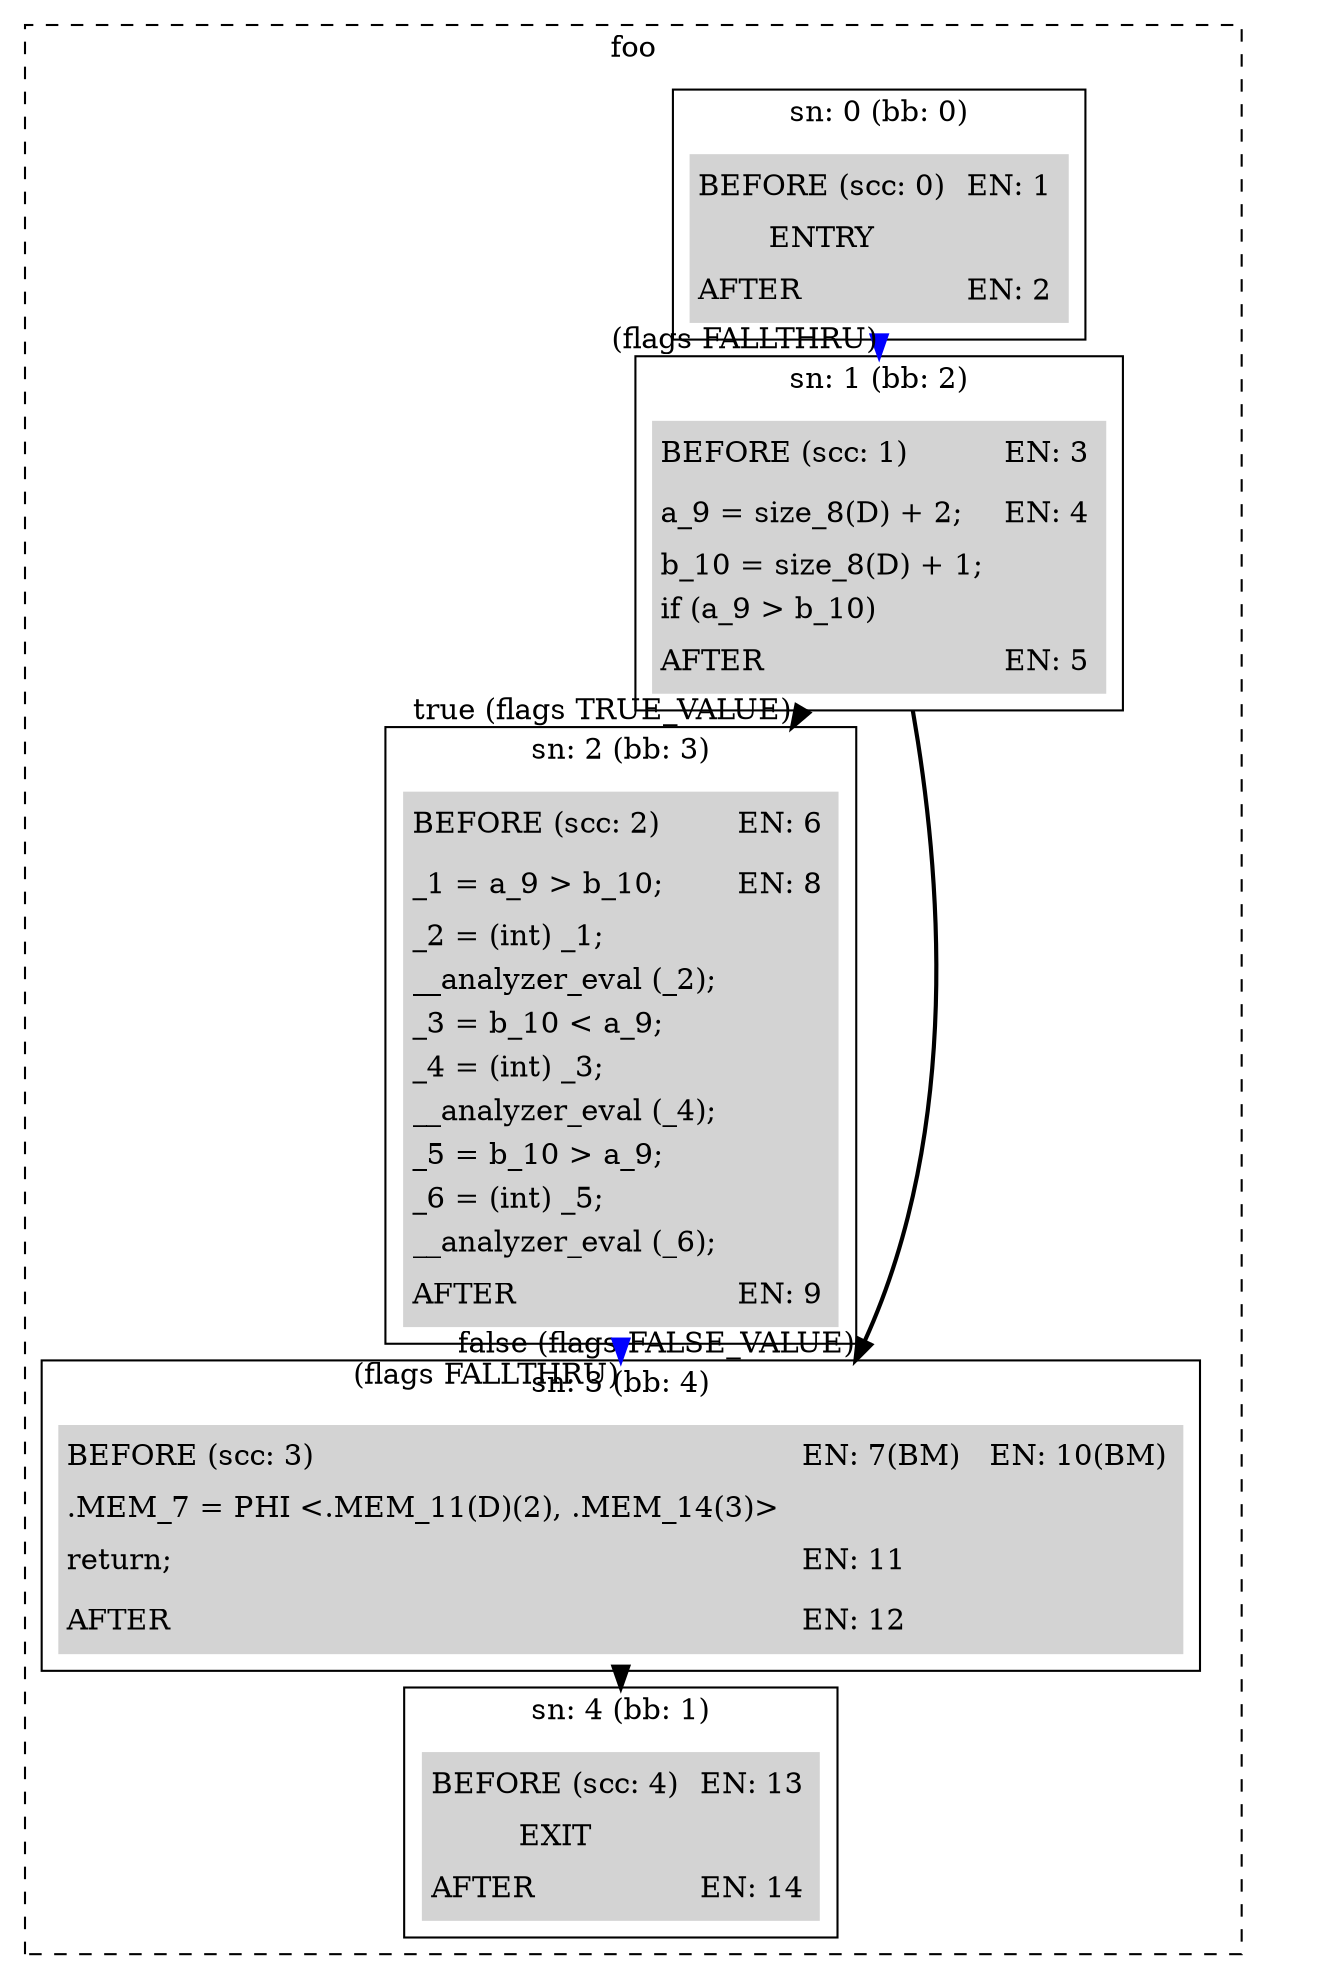 digraph "supergraph" {
  overlap=false;
  compound=true;
  subgraph "cluster_foo" {
style="dashed"; color="black"; label="foo";
    subgraph cluster_node_0 {
      style="solid";
      color="black";
      fillcolor="lightgrey";
      label="sn: 0 (bb: 0)";
      node_0 [shape=none,margin=0,style=filled,fillcolor=lightgrey,label=<<TABLE BORDER="0"><TR><TD ALIGN="LEFT">BEFORE (scc: 0)</TD><TD BGCOLOR="lightgrey"><TABLE BORDER="0"><TR><TD ALIGN="LEFT">EN: 1</TD></TR></TABLE></TD></TR><TR><TD>ENTRY</TD></TR>
<TR><TD ALIGN="LEFT">AFTER</TD><TD BGCOLOR="lightgrey"><TABLE BORDER="0"><TR><TD ALIGN="LEFT">EN: 2</TD></TR></TABLE></TD></TR></TABLE>>];

    }
    subgraph cluster_node_1 {
      style="solid";
      color="black";
      fillcolor="lightgrey";
      label="sn: 1 (bb: 2)";
      node_1 [shape=none,margin=0,style=filled,fillcolor=lightgrey,label=<<TABLE BORDER="0"><TR><TD ALIGN="LEFT">BEFORE (scc: 1)</TD><TD BGCOLOR="lightgrey"><TABLE BORDER="0"><TR><TD ALIGN="LEFT">EN: 3</TD></TR></TABLE></TD></TR><TR><TD ALIGN="LEFT">a_9 = size_8(D) + 2;</TD><TD BGCOLOR="lightgrey"><TABLE BORDER="0"><TR><TD ALIGN="LEFT">EN: 4</TD></TR></TABLE></TD></TR>
<TR><TD ALIGN="LEFT">b_10 = size_8(D) + 1;</TD><TD ALIGN="LEFT"></TD></TR>
<TR><TD ALIGN="LEFT">if (a_9 &gt; b_10)</TD><TD ALIGN="LEFT"></TD></TR>
<TR><TD ALIGN="LEFT">AFTER</TD><TD BGCOLOR="lightgrey"><TABLE BORDER="0"><TR><TD ALIGN="LEFT">EN: 5</TD></TR></TABLE></TD></TR></TABLE>>];

    }
    subgraph cluster_node_2 {
      style="solid";
      color="black";
      fillcolor="lightgrey";
      label="sn: 2 (bb: 3)";
      node_2 [shape=none,margin=0,style=filled,fillcolor=lightgrey,label=<<TABLE BORDER="0"><TR><TD ALIGN="LEFT">BEFORE (scc: 2)</TD><TD BGCOLOR="lightgrey"><TABLE BORDER="0"><TR><TD ALIGN="LEFT">EN: 6</TD></TR></TABLE></TD></TR><TR><TD ALIGN="LEFT">_1 = a_9 &gt; b_10;</TD><TD BGCOLOR="lightgrey"><TABLE BORDER="0"><TR><TD ALIGN="LEFT">EN: 8</TD></TR></TABLE></TD></TR>
<TR><TD ALIGN="LEFT">_2 = (int) _1;</TD><TD ALIGN="LEFT"></TD></TR>
<TR><TD ALIGN="LEFT">__analyzer_eval (_2);</TD><TD ALIGN="LEFT"></TD></TR>
<TR><TD ALIGN="LEFT">_3 = b_10 &lt; a_9;</TD><TD ALIGN="LEFT"></TD></TR>
<TR><TD ALIGN="LEFT">_4 = (int) _3;</TD><TD ALIGN="LEFT"></TD></TR>
<TR><TD ALIGN="LEFT">__analyzer_eval (_4);</TD><TD ALIGN="LEFT"></TD></TR>
<TR><TD ALIGN="LEFT">_5 = b_10 &gt; a_9;</TD><TD ALIGN="LEFT"></TD></TR>
<TR><TD ALIGN="LEFT">_6 = (int) _5;</TD><TD ALIGN="LEFT"></TD></TR>
<TR><TD ALIGN="LEFT">__analyzer_eval (_6);</TD><TD ALIGN="LEFT"></TD></TR>
<TR><TD ALIGN="LEFT">AFTER</TD><TD BGCOLOR="lightgrey"><TABLE BORDER="0"><TR><TD ALIGN="LEFT">EN: 9</TD></TR></TABLE></TD></TR></TABLE>>];

    }
    subgraph cluster_node_3 {
      style="solid";
      color="black";
      fillcolor="lightgrey";
      label="sn: 3 (bb: 4)";
      node_3 [shape=none,margin=0,style=filled,fillcolor=lightgrey,label=<<TABLE BORDER="0"><TR><TD ALIGN="LEFT">BEFORE (scc: 3)</TD><TD BGCOLOR="lightgrey"><TABLE BORDER="0"><TR><TD ALIGN="LEFT">EN: 7(BM)</TD></TR></TABLE></TD><TD BGCOLOR="lightgrey"><TABLE BORDER="0"><TR><TD ALIGN="LEFT">EN: 10(BM)</TD></TR></TABLE></TD></TR><TR><TD ALIGN="LEFT">.MEM_7 = PHI &lt;.MEM_11(D)(2), .MEM_14(3)&gt;</TD><TD ALIGN="LEFT"></TD></TR>
<TR><TD ALIGN="LEFT">return;</TD><TD BGCOLOR="lightgrey"><TABLE BORDER="0"><TR><TD ALIGN="LEFT">EN: 11</TD></TR></TABLE></TD></TR>
<TR><TD ALIGN="LEFT">AFTER</TD><TD BGCOLOR="lightgrey"><TABLE BORDER="0"><TR><TD ALIGN="LEFT">EN: 12</TD></TR></TABLE></TD></TR></TABLE>>];

    }
    subgraph cluster_node_4 {
      style="solid";
      color="black";
      fillcolor="lightgrey";
      label="sn: 4 (bb: 1)";
      node_4 [shape=none,margin=0,style=filled,fillcolor=lightgrey,label=<<TABLE BORDER="0"><TR><TD ALIGN="LEFT">BEFORE (scc: 4)</TD><TD BGCOLOR="lightgrey"><TABLE BORDER="0"><TR><TD ALIGN="LEFT">EN: 13</TD></TR></TABLE></TD></TR><TR><TD>EXIT</TD></TR>
<TR><TD ALIGN="LEFT">AFTER</TD><TD BGCOLOR="lightgrey"><TABLE BORDER="0"><TR><TD ALIGN="LEFT">EN: 14</TD></TR></TABLE></TD></TR></TABLE>>];

    }
	node_0:s -> node_4:n [style="invis",constraint=true];
  }
  node_0 -> node_1 [style="solid,bold", color=blue, weight=100, constraint=true, ltail="cluster_node_0", lhead="cluster_node_1" headlabel=" (flags FALLTHRU)"];
  node_1 -> node_2 [style="solid,bold", color=black, weight=10, constraint=true, ltail="cluster_node_1", lhead="cluster_node_2" headlabel="true (flags TRUE_VALUE)"];
  node_1 -> node_3 [style="solid,bold", color=black, weight=10, constraint=true, ltail="cluster_node_1", lhead="cluster_node_3" headlabel="false (flags FALSE_VALUE)"];
  node_2 -> node_3 [style="solid,bold", color=blue, weight=100, constraint=true, ltail="cluster_node_2", lhead="cluster_node_3" headlabel=" (flags FALLTHRU)"];
  node_3 -> node_4 [style="solid,bold", color=black, weight=10, constraint=true, ltail="cluster_node_3", lhead="cluster_node_4" headlabel=""];
}

